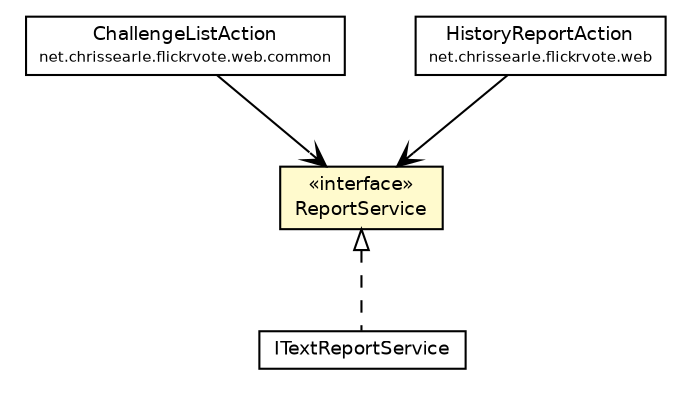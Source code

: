 #!/usr/local/bin/dot
#
# Class diagram 
# Generated by UmlGraph version 4.6 (http://www.spinellis.gr/sw/umlgraph)
#

digraph G {
	edge [fontname="Helvetica",fontsize=10,labelfontname="Helvetica",labelfontsize=10];
	node [fontname="Helvetica",fontsize=10,shape=plaintext];
	// net.chrissearle.flickrvote.service.ITextReportService
	c5244 [label=<<table border="0" cellborder="1" cellspacing="0" cellpadding="2" port="p" href="./ITextReportService.html">
		<tr><td><table border="0" cellspacing="0" cellpadding="1">
			<tr><td> ITextReportService </td></tr>
		</table></td></tr>
		</table>>, fontname="Helvetica", fontcolor="black", fontsize=9.0];
	// net.chrissearle.flickrvote.service.ReportService
	c5249 [label=<<table border="0" cellborder="1" cellspacing="0" cellpadding="2" port="p" bgcolor="lemonChiffon" href="./ReportService.html">
		<tr><td><table border="0" cellspacing="0" cellpadding="1">
			<tr><td> &laquo;interface&raquo; </td></tr>
			<tr><td> ReportService </td></tr>
		</table></td></tr>
		</table>>, fontname="Helvetica", fontcolor="black", fontsize=9.0];
	// net.chrissearle.flickrvote.web.common.ChallengeListAction
	c5286 [label=<<table border="0" cellborder="1" cellspacing="0" cellpadding="2" port="p" href="../web/common/ChallengeListAction.html">
		<tr><td><table border="0" cellspacing="0" cellpadding="1">
			<tr><td> ChallengeListAction </td></tr>
			<tr><td><font point-size="7.0"> net.chrissearle.flickrvote.web.common </font></td></tr>
		</table></td></tr>
		</table>>, fontname="Helvetica", fontcolor="black", fontsize=9.0];
	// net.chrissearle.flickrvote.web.HistoryReportAction
	c5290 [label=<<table border="0" cellborder="1" cellspacing="0" cellpadding="2" port="p" href="../web/HistoryReportAction.html">
		<tr><td><table border="0" cellspacing="0" cellpadding="1">
			<tr><td> HistoryReportAction </td></tr>
			<tr><td><font point-size="7.0"> net.chrissearle.flickrvote.web </font></td></tr>
		</table></td></tr>
		</table>>, fontname="Helvetica", fontcolor="black", fontsize=9.0];
	//net.chrissearle.flickrvote.service.ITextReportService implements net.chrissearle.flickrvote.service.ReportService
	c5249:p -> c5244:p [dir=back,arrowtail=empty,style=dashed];
	// net.chrissearle.flickrvote.web.common.ChallengeListAction NAVASSOC net.chrissearle.flickrvote.service.ReportService
	c5286:p -> c5249:p [taillabel="", label="", headlabel="", fontname="Helvetica", fontcolor="black", fontsize=10.0, color="black", arrowhead=open];
	// net.chrissearle.flickrvote.web.HistoryReportAction NAVASSOC net.chrissearle.flickrvote.service.ReportService
	c5290:p -> c5249:p [taillabel="", label="", headlabel="", fontname="Helvetica", fontcolor="black", fontsize=10.0, color="black", arrowhead=open];
}

